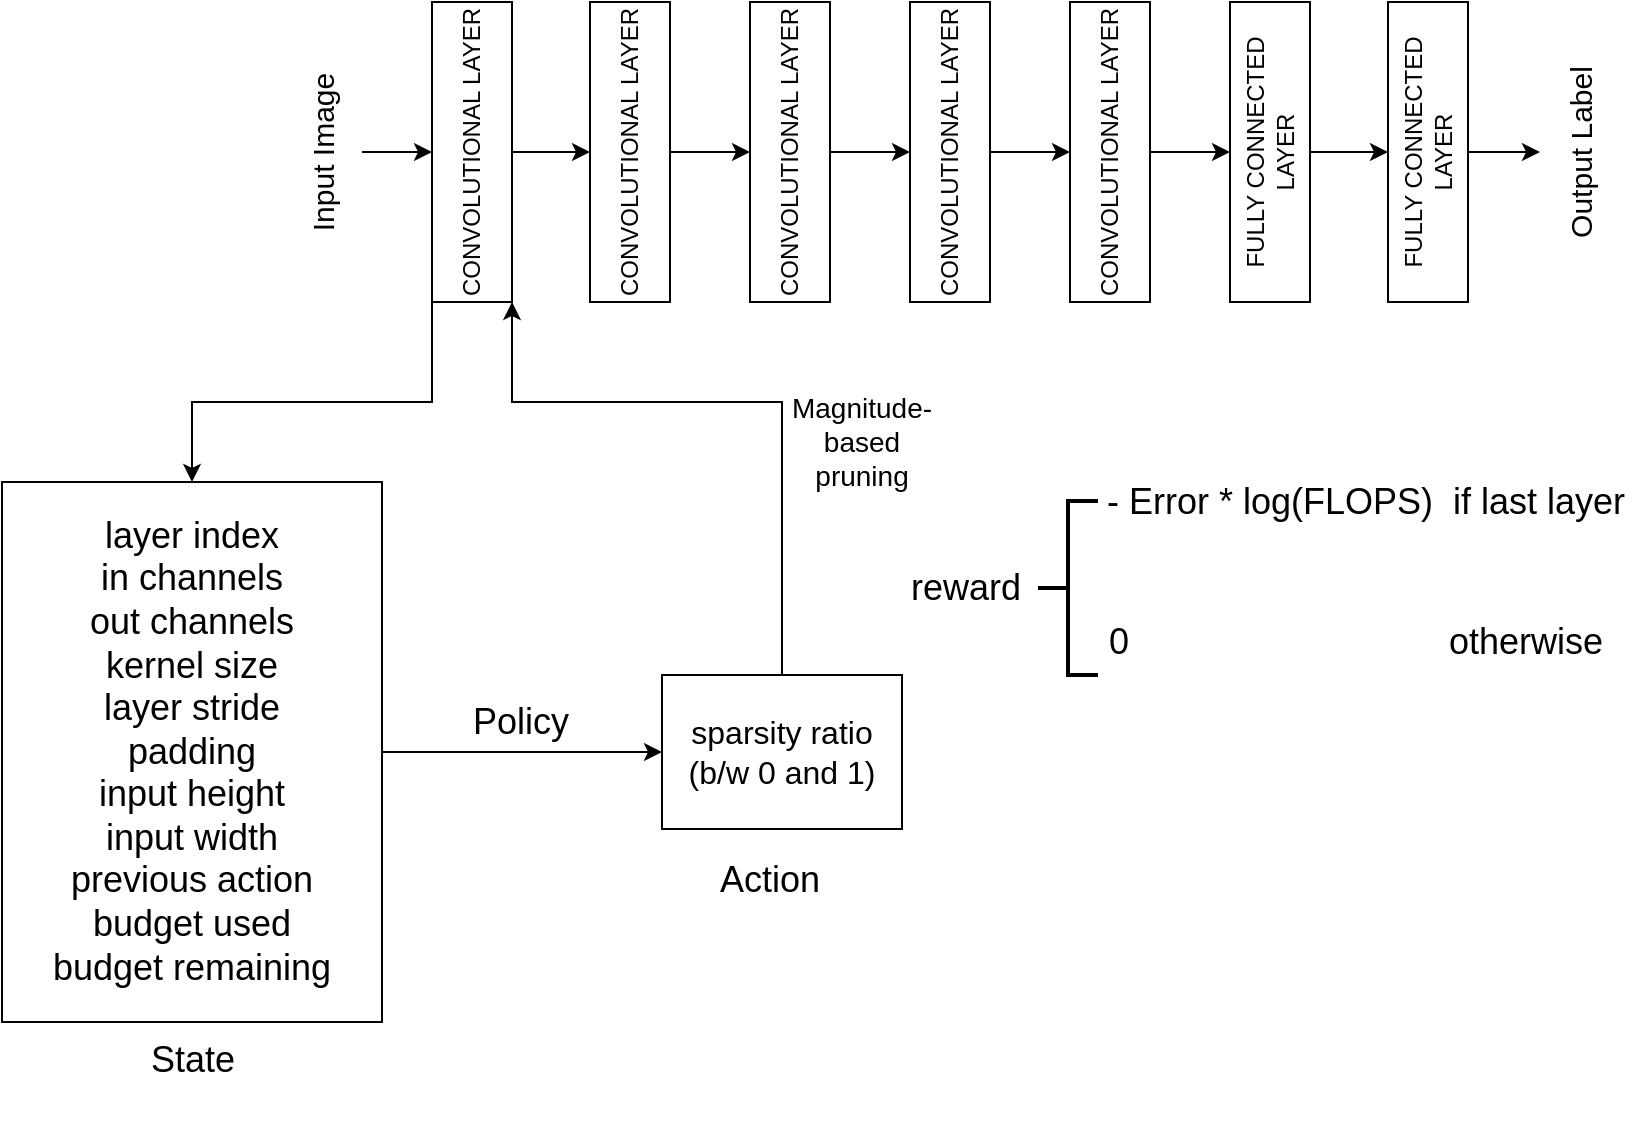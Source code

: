 <mxfile version="14.2.4" type="device"><diagram id="Q3HcSizF_3IeLJKI94Zu" name="Page-1"><mxGraphModel dx="1422" dy="806" grid="1" gridSize="10" guides="1" tooltips="1" connect="1" arrows="1" fold="1" page="1" pageScale="1" pageWidth="850" pageHeight="1100" math="0" shadow="0"><root><mxCell id="0"/><mxCell id="1" parent="0"/><mxCell id="m1e4plrKzESyGTTezOLO-4" value="" style="edgeStyle=orthogonalEdgeStyle;rounded=0;orthogonalLoop=1;jettySize=auto;html=1;entryX=0;entryY=0.5;entryDx=0;entryDy=0;" parent="1" source="m1e4plrKzESyGTTezOLO-1" target="m1e4plrKzESyGTTezOLO-5" edge="1"><mxGeometry relative="1" as="geometry"><mxPoint x="246" y="500" as="targetPoint"/></mxGeometry></mxCell><mxCell id="m1e4plrKzESyGTTezOLO-1" value="&lt;font style=&quot;font-size: 18px&quot;&gt;layer index&lt;br&gt;in channels&lt;br&gt;out channels&lt;br&gt;kernel size&lt;br&gt;layer stride&lt;br&gt;padding&lt;br&gt;input height&lt;br&gt;input width&lt;br&gt;previous action&lt;br&gt;budget used&lt;br&gt;budget remaining&lt;br&gt;&lt;/font&gt;" style="rounded=0;whiteSpace=wrap;html=1;" parent="1" vertex="1"><mxGeometry x="16" y="290" width="190" height="270" as="geometry"/></mxCell><mxCell id="vgFZ_FhEeF7cIP-Pk4Pv-30" style="edgeStyle=orthogonalEdgeStyle;rounded=0;orthogonalLoop=1;jettySize=auto;html=1;entryX=1;entryY=1;entryDx=0;entryDy=0;" edge="1" parent="1" source="m1e4plrKzESyGTTezOLO-5" target="vgFZ_FhEeF7cIP-Pk4Pv-1"><mxGeometry relative="1" as="geometry"><Array as="points"><mxPoint x="336" y="250"/><mxPoint x="201" y="250"/></Array></mxGeometry></mxCell><mxCell id="m1e4plrKzESyGTTezOLO-5" value="&lt;font size=&quot;3&quot;&gt;sparsity ratio&lt;br&gt;(b/w 0 and 1)&lt;br&gt;&lt;/font&gt;" style="rounded=0;whiteSpace=wrap;html=1;" parent="1" vertex="1"><mxGeometry x="346" y="386.5" width="120" height="77" as="geometry"/></mxCell><mxCell id="m1e4plrKzESyGTTezOLO-6" value="&lt;font style=&quot;font-size: 18px&quot;&gt;State&lt;br&gt;&lt;br&gt;&lt;/font&gt;" style="text;html=1;align=center;verticalAlign=middle;resizable=0;points=[];autosize=1;" parent="1" vertex="1"><mxGeometry x="81" y="570" width="60" height="40" as="geometry"/></mxCell><mxCell id="m1e4plrKzESyGTTezOLO-7" value="&lt;font style=&quot;font-size: 18px&quot;&gt;Action&lt;/font&gt;" style="text;html=1;strokeColor=none;fillColor=none;align=center;verticalAlign=middle;whiteSpace=wrap;rounded=0;" parent="1" vertex="1"><mxGeometry x="380" y="470" width="40" height="37" as="geometry"/></mxCell><mxCell id="m1e4plrKzESyGTTezOLO-8" value="&lt;font style=&quot;font-size: 18px&quot;&gt;Policy&lt;/font&gt;" style="text;html=1;align=center;verticalAlign=middle;resizable=0;points=[];autosize=1;" parent="1" vertex="1"><mxGeometry x="245" y="400" width="60" height="20" as="geometry"/></mxCell><mxCell id="m1e4plrKzESyGTTezOLO-9" value="&lt;font style=&quot;font-size: 18px&quot;&gt;reward&amp;nbsp;&lt;/font&gt;" style="text;html=1;align=center;verticalAlign=middle;resizable=0;points=[];autosize=1;" parent="1" vertex="1"><mxGeometry x="460" y="332.5" width="80" height="20" as="geometry"/></mxCell><mxCell id="m1e4plrKzESyGTTezOLO-10" value="" style="strokeWidth=2;html=1;shape=mxgraph.flowchart.annotation_2;align=left;labelPosition=right;pointerEvents=1;" parent="1" vertex="1"><mxGeometry x="534" y="299.5" width="30" height="87" as="geometry"/></mxCell><mxCell id="m1e4plrKzESyGTTezOLO-11" value="&lt;font style=&quot;font-size: 18px&quot;&gt;&amp;nbsp; &amp;nbsp;- Error * log(FLOPS)&amp;nbsp; if last layer&lt;/font&gt;" style="text;html=1;align=center;verticalAlign=middle;resizable=0;points=[];autosize=1;" parent="1" vertex="1"><mxGeometry x="545" y="289.5" width="290" height="20" as="geometry"/></mxCell><mxCell id="m1e4plrKzESyGTTezOLO-12" value="&lt;font style=&quot;font-size: 18px&quot;&gt;&amp;nbsp; &amp;nbsp; &amp;nbsp; &amp;nbsp; &amp;nbsp; &amp;nbsp; &amp;nbsp; &amp;nbsp; &amp;nbsp; &amp;nbsp; &amp;nbsp; &amp;nbsp; &amp;nbsp; &amp;nbsp; &amp;nbsp;0&amp;nbsp; &amp;nbsp; &amp;nbsp; &amp;nbsp; &amp;nbsp; &amp;nbsp; &amp;nbsp; &amp;nbsp; &amp;nbsp; &amp;nbsp; &amp;nbsp; &amp;nbsp; &amp;nbsp; &amp;nbsp; &amp;nbsp; &amp;nbsp; otherwise&lt;/font&gt;" style="text;html=1;align=center;verticalAlign=middle;resizable=0;points=[];autosize=1;" parent="1" vertex="1"><mxGeometry x="415" y="359.5" width="410" height="20" as="geometry"/></mxCell><mxCell id="vgFZ_FhEeF7cIP-Pk4Pv-18" style="edgeStyle=orthogonalEdgeStyle;rounded=0;orthogonalLoop=1;jettySize=auto;html=1;entryX=0;entryY=0.5;entryDx=0;entryDy=0;" edge="1" parent="1" source="vgFZ_FhEeF7cIP-Pk4Pv-1" target="vgFZ_FhEeF7cIP-Pk4Pv-4"><mxGeometry relative="1" as="geometry"/></mxCell><mxCell id="vgFZ_FhEeF7cIP-Pk4Pv-29" style="edgeStyle=orthogonalEdgeStyle;rounded=0;orthogonalLoop=1;jettySize=auto;html=1;exitX=0;exitY=1;exitDx=0;exitDy=0;entryX=0.5;entryY=0;entryDx=0;entryDy=0;" edge="1" parent="1" source="vgFZ_FhEeF7cIP-Pk4Pv-1" target="m1e4plrKzESyGTTezOLO-1"><mxGeometry relative="1" as="geometry"><Array as="points"><mxPoint x="231" y="250"/><mxPoint x="111" y="250"/></Array></mxGeometry></mxCell><mxCell id="vgFZ_FhEeF7cIP-Pk4Pv-1" value="CONVOLUTIONAL LAYER" style="rounded=0;whiteSpace=wrap;html=1;horizontal=0;" vertex="1" parent="1"><mxGeometry x="231" y="50" width="40" height="150" as="geometry"/></mxCell><mxCell id="vgFZ_FhEeF7cIP-Pk4Pv-15" value="" style="edgeStyle=orthogonalEdgeStyle;rounded=0;orthogonalLoop=1;jettySize=auto;html=1;" edge="1" parent="1" source="vgFZ_FhEeF7cIP-Pk4Pv-4" target="vgFZ_FhEeF7cIP-Pk4Pv-5"><mxGeometry relative="1" as="geometry"/></mxCell><mxCell id="vgFZ_FhEeF7cIP-Pk4Pv-4" value="&lt;span style=&quot;background-color: rgb(255 , 255 , 255)&quot;&gt;CONVOLUTIONAL LAYER&lt;/span&gt;" style="rounded=0;whiteSpace=wrap;html=1;horizontal=0;" vertex="1" parent="1"><mxGeometry x="310" y="50" width="40" height="150" as="geometry"/></mxCell><mxCell id="vgFZ_FhEeF7cIP-Pk4Pv-10" value="" style="edgeStyle=orthogonalEdgeStyle;rounded=0;orthogonalLoop=1;jettySize=auto;html=1;" edge="1" parent="1" source="vgFZ_FhEeF7cIP-Pk4Pv-5" target="vgFZ_FhEeF7cIP-Pk4Pv-6"><mxGeometry relative="1" as="geometry"/></mxCell><mxCell id="vgFZ_FhEeF7cIP-Pk4Pv-5" value="&lt;span&gt;CONVOLUTIONAL LAYER&lt;/span&gt;" style="rounded=0;whiteSpace=wrap;html=1;horizontal=0;" vertex="1" parent="1"><mxGeometry x="390" y="50" width="40" height="150" as="geometry"/></mxCell><mxCell id="vgFZ_FhEeF7cIP-Pk4Pv-11" value="" style="edgeStyle=orthogonalEdgeStyle;rounded=0;orthogonalLoop=1;jettySize=auto;html=1;" edge="1" parent="1" source="vgFZ_FhEeF7cIP-Pk4Pv-6" target="vgFZ_FhEeF7cIP-Pk4Pv-7"><mxGeometry relative="1" as="geometry"/></mxCell><mxCell id="vgFZ_FhEeF7cIP-Pk4Pv-6" value="&lt;span&gt;CONVOLUTIONAL LAYER&lt;/span&gt;" style="rounded=0;whiteSpace=wrap;html=1;horizontal=0;" vertex="1" parent="1"><mxGeometry x="470" y="50" width="40" height="150" as="geometry"/></mxCell><mxCell id="vgFZ_FhEeF7cIP-Pk4Pv-12" value="" style="edgeStyle=orthogonalEdgeStyle;rounded=0;orthogonalLoop=1;jettySize=auto;html=1;" edge="1" parent="1" source="vgFZ_FhEeF7cIP-Pk4Pv-7" target="vgFZ_FhEeF7cIP-Pk4Pv-8"><mxGeometry relative="1" as="geometry"/></mxCell><mxCell id="vgFZ_FhEeF7cIP-Pk4Pv-7" value="&lt;span&gt;CONVOLUTIONAL LAYER&lt;/span&gt;" style="rounded=0;whiteSpace=wrap;html=1;horizontal=0;" vertex="1" parent="1"><mxGeometry x="550" y="50" width="40" height="150" as="geometry"/></mxCell><mxCell id="vgFZ_FhEeF7cIP-Pk4Pv-20" value="" style="edgeStyle=orthogonalEdgeStyle;rounded=0;orthogonalLoop=1;jettySize=auto;html=1;" edge="1" parent="1" source="vgFZ_FhEeF7cIP-Pk4Pv-8" target="vgFZ_FhEeF7cIP-Pk4Pv-19"><mxGeometry relative="1" as="geometry"/></mxCell><mxCell id="vgFZ_FhEeF7cIP-Pk4Pv-8" value="FULLY CONNECTED LAYER&lt;br&gt;" style="rounded=0;whiteSpace=wrap;html=1;horizontal=0;" vertex="1" parent="1"><mxGeometry x="630" y="50" width="40" height="150" as="geometry"/></mxCell><mxCell id="vgFZ_FhEeF7cIP-Pk4Pv-25" value="" style="edgeStyle=orthogonalEdgeStyle;rounded=0;orthogonalLoop=1;jettySize=auto;html=1;" edge="1" parent="1" source="vgFZ_FhEeF7cIP-Pk4Pv-19" target="vgFZ_FhEeF7cIP-Pk4Pv-22"><mxGeometry relative="1" as="geometry"/></mxCell><mxCell id="vgFZ_FhEeF7cIP-Pk4Pv-19" value="FULLY CONNECTED LAYER&lt;br&gt;" style="rounded=0;whiteSpace=wrap;html=1;horizontal=0;" vertex="1" parent="1"><mxGeometry x="709" y="50" width="40" height="150" as="geometry"/></mxCell><mxCell id="vgFZ_FhEeF7cIP-Pk4Pv-24" style="edgeStyle=orthogonalEdgeStyle;rounded=0;orthogonalLoop=1;jettySize=auto;html=1;entryX=0;entryY=0.5;entryDx=0;entryDy=0;" edge="1" parent="1" source="vgFZ_FhEeF7cIP-Pk4Pv-21" target="vgFZ_FhEeF7cIP-Pk4Pv-1"><mxGeometry relative="1" as="geometry"/></mxCell><mxCell id="vgFZ_FhEeF7cIP-Pk4Pv-21" value="&lt;font style=&quot;font-size: 15px&quot;&gt;Input Image&lt;/font&gt;" style="text;html=1;strokeColor=none;fillColor=none;align=center;verticalAlign=middle;whiteSpace=wrap;rounded=0;horizontal=0;" vertex="1" parent="1"><mxGeometry x="156" y="50" width="40" height="150" as="geometry"/></mxCell><mxCell id="vgFZ_FhEeF7cIP-Pk4Pv-22" value="&lt;font style=&quot;font-size: 15px&quot;&gt;Output Label&lt;br&gt;&lt;/font&gt;" style="text;html=1;strokeColor=none;fillColor=none;align=center;verticalAlign=middle;whiteSpace=wrap;rounded=0;horizontal=0;" vertex="1" parent="1"><mxGeometry x="785" y="50" width="40" height="150" as="geometry"/></mxCell><mxCell id="vgFZ_FhEeF7cIP-Pk4Pv-31" value="Magnitude-based pruning" style="text;html=1;strokeColor=none;fillColor=none;align=center;verticalAlign=middle;whiteSpace=wrap;rounded=0;horizontal=1;fontSize=14;" vertex="1" parent="1"><mxGeometry x="426" y="260" width="40" height="20" as="geometry"/></mxCell></root></mxGraphModel></diagram></mxfile>